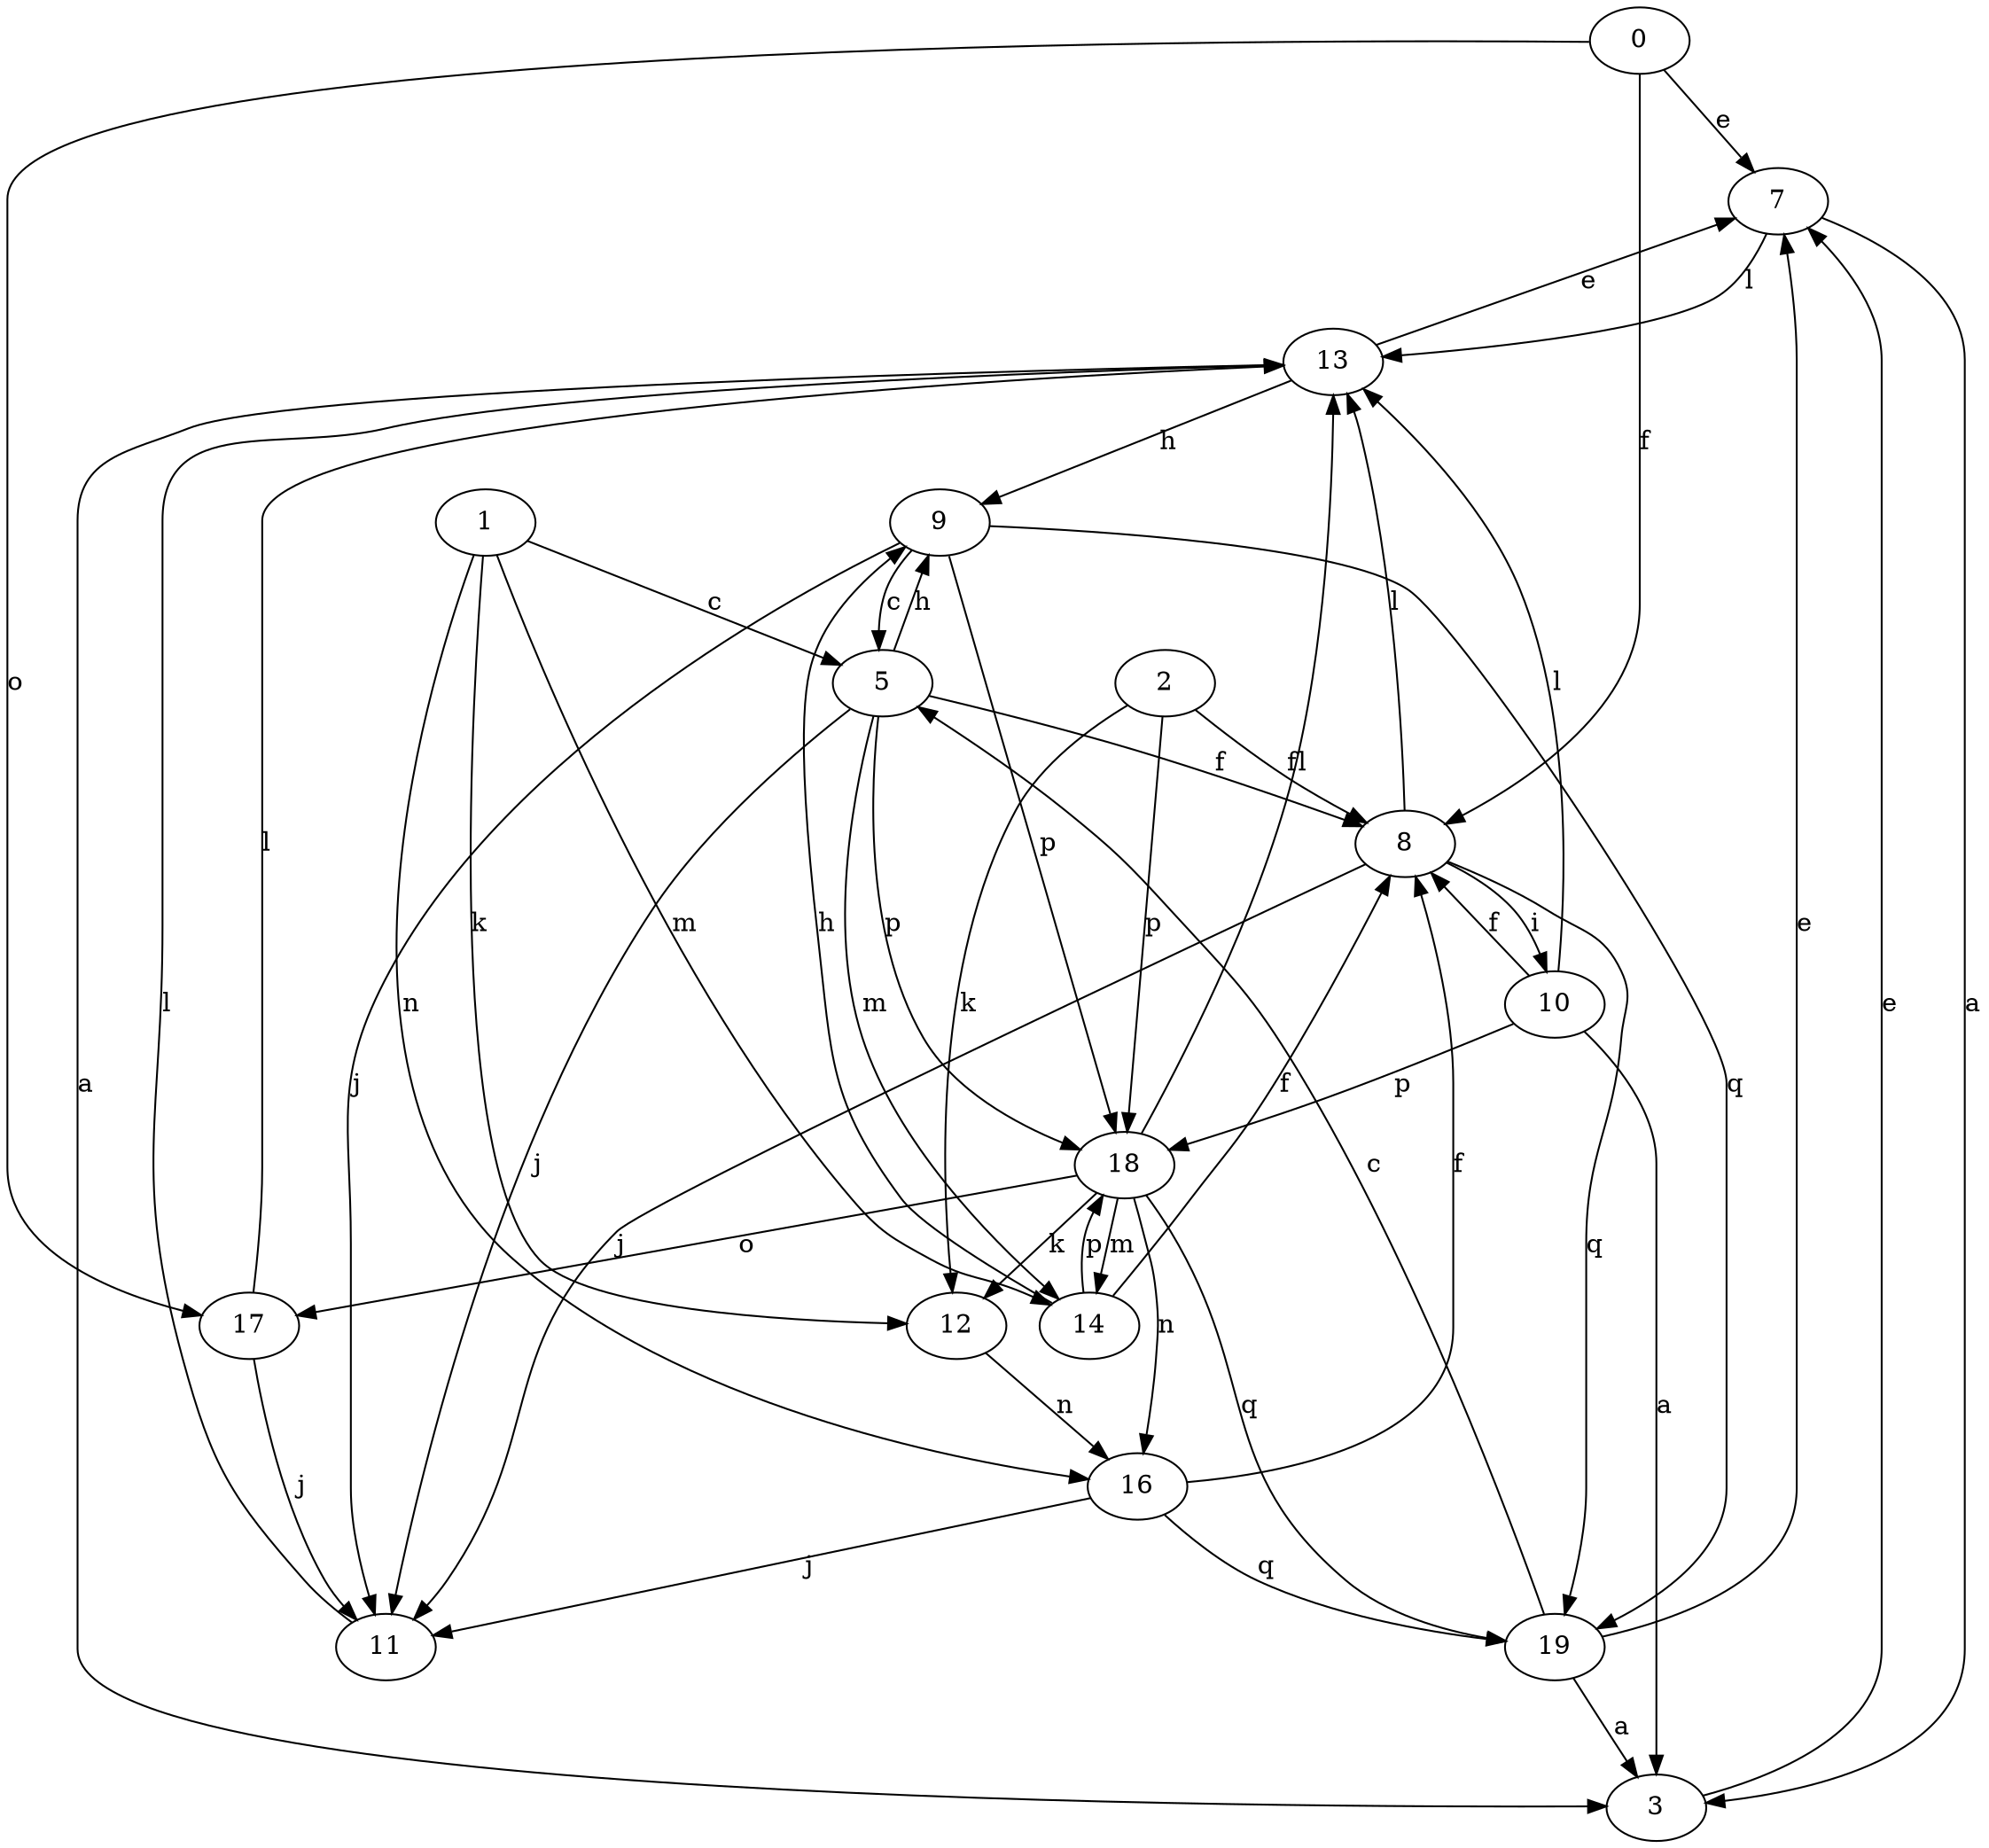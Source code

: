 strict digraph  {
0;
1;
2;
3;
5;
7;
8;
9;
10;
11;
12;
13;
14;
16;
17;
18;
19;
0 -> 7  [label=e];
0 -> 8  [label=f];
0 -> 17  [label=o];
1 -> 5  [label=c];
1 -> 12  [label=k];
1 -> 14  [label=m];
1 -> 16  [label=n];
2 -> 8  [label=f];
2 -> 12  [label=k];
2 -> 18  [label=p];
3 -> 7  [label=e];
5 -> 8  [label=f];
5 -> 9  [label=h];
5 -> 11  [label=j];
5 -> 14  [label=m];
5 -> 18  [label=p];
7 -> 3  [label=a];
7 -> 13  [label=l];
8 -> 10  [label=i];
8 -> 11  [label=j];
8 -> 13  [label=l];
8 -> 19  [label=q];
9 -> 5  [label=c];
9 -> 11  [label=j];
9 -> 18  [label=p];
9 -> 19  [label=q];
10 -> 3  [label=a];
10 -> 8  [label=f];
10 -> 13  [label=l];
10 -> 18  [label=p];
11 -> 13  [label=l];
12 -> 16  [label=n];
13 -> 3  [label=a];
13 -> 7  [label=e];
13 -> 9  [label=h];
14 -> 8  [label=f];
14 -> 9  [label=h];
14 -> 18  [label=p];
16 -> 8  [label=f];
16 -> 11  [label=j];
16 -> 19  [label=q];
17 -> 11  [label=j];
17 -> 13  [label=l];
18 -> 12  [label=k];
18 -> 13  [label=l];
18 -> 14  [label=m];
18 -> 16  [label=n];
18 -> 17  [label=o];
18 -> 19  [label=q];
19 -> 3  [label=a];
19 -> 5  [label=c];
19 -> 7  [label=e];
}
